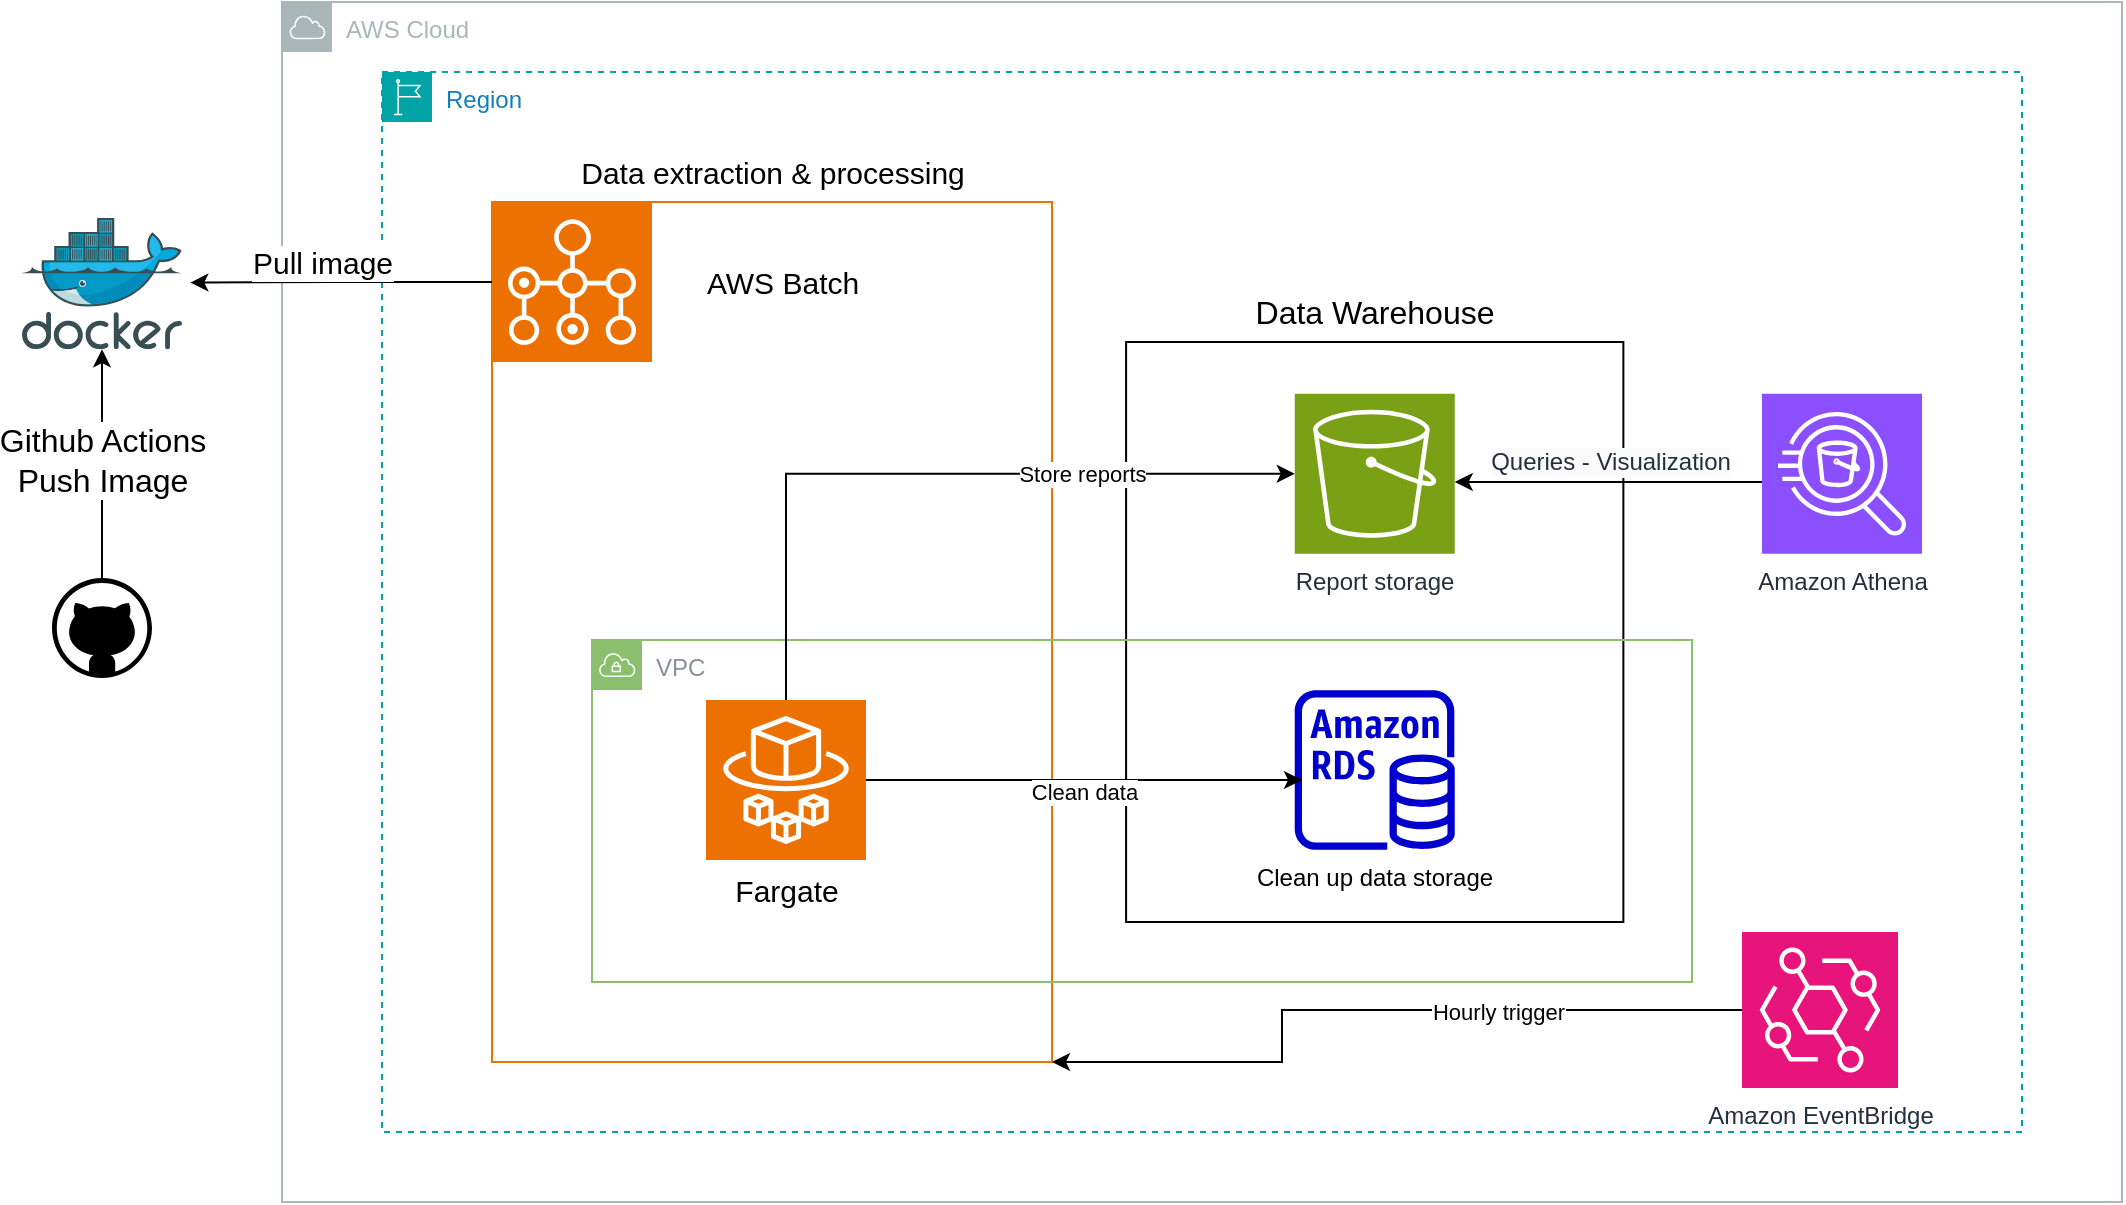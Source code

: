 <mxfile version="24.6.4" type="device">
  <diagram name="Page-1" id="6_RK-AoRErWeFUXENhGw">
    <mxGraphModel dx="1793" dy="1025" grid="1" gridSize="10" guides="1" tooltips="1" connect="1" arrows="1" fold="1" page="1" pageScale="1" pageWidth="827" pageHeight="1169" math="0" shadow="0">
      <root>
        <mxCell id="0" />
        <mxCell id="1" parent="0" />
        <mxCell id="bPfkYEKgIVxX1j5JqdTQ-112" value="" style="group" vertex="1" connectable="0" parent="1">
          <mxGeometry x="620" y="120" width="920" height="600" as="geometry" />
        </mxCell>
        <mxCell id="qjHLCUKm7EKhAjcKJFw4-11" value="AWS Cloud" style="sketch=0;outlineConnect=0;gradientColor=none;html=1;whiteSpace=wrap;fontSize=12;fontStyle=0;shape=mxgraph.aws4.group;grIcon=mxgraph.aws4.group_aws_cloud;strokeColor=#AAB7B8;fillColor=none;verticalAlign=top;align=left;spacingLeft=30;fontColor=#AAB7B8;dashed=0;" parent="bPfkYEKgIVxX1j5JqdTQ-112" vertex="1">
          <mxGeometry width="920" height="600" as="geometry" />
        </mxCell>
        <mxCell id="bPfkYEKgIVxX1j5JqdTQ-111" value="" style="group" vertex="1" connectable="0" parent="bPfkYEKgIVxX1j5JqdTQ-112">
          <mxGeometry x="50" y="35" width="820" height="530" as="geometry" />
        </mxCell>
        <mxCell id="qjHLCUKm7EKhAjcKJFw4-13" value="Region" style="points=[[0,0],[0.25,0],[0.5,0],[0.75,0],[1,0],[1,0.25],[1,0.5],[1,0.75],[1,1],[0.75,1],[0.5,1],[0.25,1],[0,1],[0,0.75],[0,0.5],[0,0.25]];outlineConnect=0;gradientColor=none;html=1;whiteSpace=wrap;fontSize=12;fontStyle=0;container=1;pointerEvents=0;collapsible=0;recursiveResize=0;shape=mxgraph.aws4.group;grIcon=mxgraph.aws4.group_region;strokeColor=#00A4A6;fillColor=none;verticalAlign=top;align=left;spacingLeft=30;fontColor=#147EBA;dashed=1;" parent="bPfkYEKgIVxX1j5JqdTQ-111" vertex="1">
          <mxGeometry width="820" height="530" as="geometry" />
        </mxCell>
        <mxCell id="qjHLCUKm7EKhAjcKJFw4-8" value="Amazon Athena" style="sketch=0;points=[[0,0,0],[0.25,0,0],[0.5,0,0],[0.75,0,0],[1,0,0],[0,1,0],[0.25,1,0],[0.5,1,0],[0.75,1,0],[1,1,0],[0,0.25,0],[0,0.5,0],[0,0.75,0],[1,0.25,0],[1,0.5,0],[1,0.75,0]];outlineConnect=0;fontColor=#232F3E;fillColor=#8C4FFF;strokeColor=#ffffff;dashed=0;verticalLabelPosition=bottom;verticalAlign=top;align=center;html=1;fontSize=12;fontStyle=0;aspect=fixed;shape=mxgraph.aws4.resourceIcon;resIcon=mxgraph.aws4.athena;container=0;" parent="qjHLCUKm7EKhAjcKJFw4-13" vertex="1">
          <mxGeometry x="690.002" y="160.88" width="80" height="80" as="geometry" />
        </mxCell>
        <mxCell id="bPfkYEKgIVxX1j5JqdTQ-105" value="" style="group" vertex="1" connectable="0" parent="bPfkYEKgIVxX1j5JqdTQ-111">
          <mxGeometry x="54.998" y="35" width="280.011" height="460" as="geometry" />
        </mxCell>
        <mxCell id="bPfkYEKgIVxX1j5JqdTQ-67" value="&lt;font style=&quot;font-size: 15px;&quot;&gt;Data extraction &amp;amp; processing&lt;/font&gt;" style="text;html=1;align=center;verticalAlign=middle;resizable=0;points=[];autosize=1;strokeColor=none;fillColor=none;" vertex="1" parent="bPfkYEKgIVxX1j5JqdTQ-105">
          <mxGeometry x="30.005" width="220" height="30" as="geometry" />
        </mxCell>
        <mxCell id="bPfkYEKgIVxX1j5JqdTQ-106" value="" style="group" vertex="1" connectable="0" parent="bPfkYEKgIVxX1j5JqdTQ-105">
          <mxGeometry y="30" width="280.011" height="430" as="geometry" />
        </mxCell>
        <mxCell id="bPfkYEKgIVxX1j5JqdTQ-63" value="" style="rounded=0;whiteSpace=wrap;html=1;strokeColor=#ED7100;" vertex="1" parent="bPfkYEKgIVxX1j5JqdTQ-106">
          <mxGeometry x="0.001" y="-0.001" width="280.01" height="430" as="geometry" />
        </mxCell>
        <mxCell id="bPfkYEKgIVxX1j5JqdTQ-60" value="&lt;font style=&quot;font-size: 15px;&quot;&gt;AWS Batch&lt;/font&gt;" style="text;html=1;align=center;verticalAlign=middle;resizable=0;points=[];autosize=1;strokeColor=none;fillColor=none;" vertex="1" parent="bPfkYEKgIVxX1j5JqdTQ-106">
          <mxGeometry x="95.003" y="25.002" width="100" height="30" as="geometry" />
        </mxCell>
        <mxCell id="bPfkYEKgIVxX1j5JqdTQ-58" value="" style="sketch=0;points=[[0,0,0],[0.25,0,0],[0.5,0,0],[0.75,0,0],[1,0,0],[0,1,0],[0.25,1,0],[0.5,1,0],[0.75,1,0],[1,1,0],[0,0.25,0],[0,0.5,0],[0,0.75,0],[1,0.25,0],[1,0.5,0],[1,0.75,0]];outlineConnect=0;fontColor=#232F3E;fillColor=#ED7100;strokeColor=#ffffff;dashed=0;verticalLabelPosition=bottom;verticalAlign=top;align=center;html=1;fontSize=12;fontStyle=0;aspect=fixed;shape=mxgraph.aws4.resourceIcon;resIcon=mxgraph.aws4.batch;" vertex="1" parent="bPfkYEKgIVxX1j5JqdTQ-106">
          <mxGeometry x="0.003" y="0.002" width="80" height="80" as="geometry" />
        </mxCell>
        <mxCell id="bPfkYEKgIVxX1j5JqdTQ-95" value="" style="group" vertex="1" connectable="0" parent="bPfkYEKgIVxX1j5JqdTQ-106">
          <mxGeometry x="107.006" y="248.998" width="80" height="110.004" as="geometry" />
        </mxCell>
        <mxCell id="bPfkYEKgIVxX1j5JqdTQ-59" value="" style="sketch=0;points=[[0,0,0],[0.25,0,0],[0.5,0,0],[0.75,0,0],[1,0,0],[0,1,0],[0.25,1,0],[0.5,1,0],[0.75,1,0],[1,1,0],[0,0.25,0],[0,0.5,0],[0,0.75,0],[1,0.25,0],[1,0.5,0],[1,0.75,0]];outlineConnect=0;fontColor=#232F3E;fillColor=#ED7100;strokeColor=#ffffff;dashed=0;verticalLabelPosition=bottom;verticalAlign=top;align=center;html=1;fontSize=12;fontStyle=0;aspect=fixed;shape=mxgraph.aws4.resourceIcon;resIcon=mxgraph.aws4.fargate;" vertex="1" parent="bPfkYEKgIVxX1j5JqdTQ-95">
          <mxGeometry width="80" height="80" as="geometry" />
        </mxCell>
        <mxCell id="bPfkYEKgIVxX1j5JqdTQ-61" value="&lt;font style=&quot;font-size: 15px;&quot;&gt;Fargate&lt;/font&gt;" style="text;html=1;align=center;verticalAlign=middle;resizable=0;points=[];autosize=1;strokeColor=none;fillColor=none;" vertex="1" parent="bPfkYEKgIVxX1j5JqdTQ-95">
          <mxGeometry y="80.004" width="80" height="30" as="geometry" />
        </mxCell>
        <mxCell id="bPfkYEKgIVxX1j5JqdTQ-104" value="" style="group" vertex="1" connectable="0" parent="bPfkYEKgIVxX1j5JqdTQ-111">
          <mxGeometry x="372.057" y="105.0" width="282.95" height="379.0" as="geometry" />
        </mxCell>
        <mxCell id="bPfkYEKgIVxX1j5JqdTQ-103" value="" style="group" vertex="1" connectable="0" parent="bPfkYEKgIVxX1j5JqdTQ-104">
          <mxGeometry width="282.95" height="379.0" as="geometry" />
        </mxCell>
        <mxCell id="qjHLCUKm7EKhAjcKJFw4-83" value="" style="whiteSpace=wrap;html=1;container=0;" parent="bPfkYEKgIVxX1j5JqdTQ-103" vertex="1">
          <mxGeometry y="30.0" width="248.63" height="290" as="geometry" />
        </mxCell>
        <mxCell id="qjHLCUKm7EKhAjcKJFw4-84" value="&lt;font style=&quot;font-size: 16px;&quot;&gt;Data Warehouse&lt;/font&gt;" style="text;html=1;align=center;verticalAlign=middle;resizable=0;points=[];autosize=1;strokeColor=none;fillColor=none;container=0;" parent="bPfkYEKgIVxX1j5JqdTQ-103" vertex="1">
          <mxGeometry x="54.315" width="140" height="30" as="geometry" />
        </mxCell>
        <mxCell id="bPfkYEKgIVxX1j5JqdTQ-81" value="VPC" style="sketch=0;outlineConnect=0;gradientColor=none;html=1;whiteSpace=wrap;fontSize=12;fontStyle=0;shape=mxgraph.aws4.group;grIcon=mxgraph.aws4.group_vpc;strokeColor=#8BBF6D;fillColor=none;verticalAlign=top;align=left;spacingLeft=30;fontColor=#879196;dashed=0;container=1;" vertex="1" parent="bPfkYEKgIVxX1j5JqdTQ-103">
          <mxGeometry x="-267.05" y="179" width="550" height="171" as="geometry" />
        </mxCell>
        <mxCell id="bPfkYEKgIVxX1j5JqdTQ-121" style="edgeStyle=orthogonalEdgeStyle;rounded=0;orthogonalLoop=1;jettySize=auto;html=1;entryX=1;entryY=0.5;entryDx=0;entryDy=0;entryPerimeter=0;" edge="1" parent="bPfkYEKgIVxX1j5JqdTQ-103">
          <mxGeometry relative="1" as="geometry">
            <mxPoint x="317.945" y="100.0" as="sourcePoint" />
            <mxPoint x="164.315" y="100.0" as="targetPoint" />
          </mxGeometry>
        </mxCell>
        <mxCell id="bPfkYEKgIVxX1j5JqdTQ-122" value="&lt;span style=&quot;color: rgb(35, 47, 62); font-size: 12px; background-color: rgb(251, 251, 251);&quot;&gt;Queries - Visualization&lt;/span&gt;" style="edgeLabel;html=1;align=center;verticalAlign=middle;resizable=0;points=[];" vertex="1" connectable="0" parent="bPfkYEKgIVxX1j5JqdTQ-121">
          <mxGeometry x="-0.472" y="-2" relative="1" as="geometry">
            <mxPoint x="-36" y="-8" as="offset" />
          </mxGeometry>
        </mxCell>
        <mxCell id="bPfkYEKgIVxX1j5JqdTQ-98" value="" style="group" vertex="1" connectable="0" parent="bPfkYEKgIVxX1j5JqdTQ-104">
          <mxGeometry x="84.315" y="55.88" width="80" height="228.12" as="geometry" />
        </mxCell>
        <mxCell id="qjHLCUKm7EKhAjcKJFw4-10" value="Report storage" style="sketch=0;points=[[0,0,0],[0.25,0,0],[0.5,0,0],[0.75,0,0],[1,0,0],[0,1,0],[0.25,1,0],[0.5,1,0],[0.75,1,0],[1,1,0],[0,0.25,0],[0,0.5,0],[0,0.75,0],[1,0.25,0],[1,0.5,0],[1,0.75,0]];outlineConnect=0;fontColor=#232F3E;fillColor=#7AA116;strokeColor=#ffffff;dashed=0;verticalLabelPosition=bottom;verticalAlign=top;align=center;html=1;fontSize=12;fontStyle=0;aspect=fixed;shape=mxgraph.aws4.resourceIcon;resIcon=mxgraph.aws4.s3;container=0;" parent="bPfkYEKgIVxX1j5JqdTQ-98" vertex="1">
          <mxGeometry width="80" height="80" as="geometry" />
        </mxCell>
        <mxCell id="qjHLCUKm7EKhAjcKJFw4-2" value="Clean up data storage" style="sketch=0;outlineConnect=0;fillColor=#0000CC;strokeColor=#6c8ebf;dashed=0;verticalLabelPosition=bottom;verticalAlign=top;align=center;html=1;fontSize=12;fontStyle=0;aspect=fixed;pointerEvents=1;shape=mxgraph.aws4.rds_instance;fillStyle=auto;container=0;" parent="bPfkYEKgIVxX1j5JqdTQ-98" vertex="1">
          <mxGeometry y="148.12" width="80" height="80" as="geometry" />
        </mxCell>
        <mxCell id="bPfkYEKgIVxX1j5JqdTQ-107" style="edgeStyle=orthogonalEdgeStyle;rounded=0;orthogonalLoop=1;jettySize=auto;html=1;" edge="1" parent="bPfkYEKgIVxX1j5JqdTQ-111" source="bPfkYEKgIVxX1j5JqdTQ-59">
          <mxGeometry relative="1" as="geometry">
            <mxPoint x="460" y="354" as="targetPoint" />
          </mxGeometry>
        </mxCell>
        <mxCell id="bPfkYEKgIVxX1j5JqdTQ-120" value="Clean data" style="edgeLabel;html=1;align=center;verticalAlign=middle;resizable=0;points=[];" vertex="1" connectable="0" parent="bPfkYEKgIVxX1j5JqdTQ-107">
          <mxGeometry x="0.001" y="-5" relative="1" as="geometry">
            <mxPoint as="offset" />
          </mxGeometry>
        </mxCell>
        <mxCell id="bPfkYEKgIVxX1j5JqdTQ-109" style="edgeStyle=orthogonalEdgeStyle;rounded=0;orthogonalLoop=1;jettySize=auto;html=1;exitX=0.5;exitY=0;exitDx=0;exitDy=0;exitPerimeter=0;entryX=0;entryY=0.5;entryDx=0;entryDy=0;entryPerimeter=0;" edge="1" parent="bPfkYEKgIVxX1j5JqdTQ-111" source="bPfkYEKgIVxX1j5JqdTQ-59" target="qjHLCUKm7EKhAjcKJFw4-10">
          <mxGeometry relative="1" as="geometry" />
        </mxCell>
        <mxCell id="bPfkYEKgIVxX1j5JqdTQ-119" value="Store reports" style="edgeLabel;html=1;align=center;verticalAlign=middle;resizable=0;points=[];" vertex="1" connectable="0" parent="bPfkYEKgIVxX1j5JqdTQ-109">
          <mxGeometry x="0.418" relative="1" as="geometry">
            <mxPoint as="offset" />
          </mxGeometry>
        </mxCell>
        <mxCell id="bPfkYEKgIVxX1j5JqdTQ-115" value="Amazon EventBridge" style="sketch=0;points=[[0,0,0],[0.25,0,0],[0.5,0,0],[0.75,0,0],[1,0,0],[0,1,0],[0.25,1,0],[0.5,1,0],[0.75,1,0],[1,1,0],[0,0.25,0],[0,0.5,0],[0,0.75,0],[1,0.25,0],[1,0.5,0],[1,0.75,0]];outlineConnect=0;fontColor=#232F3E;fillColor=#E7157B;strokeColor=#ffffff;dashed=0;verticalLabelPosition=bottom;verticalAlign=top;align=center;html=1;fontSize=12;fontStyle=0;aspect=fixed;shape=mxgraph.aws4.resourceIcon;resIcon=mxgraph.aws4.eventbridge;" vertex="1" parent="bPfkYEKgIVxX1j5JqdTQ-112">
          <mxGeometry x="730" y="465" width="78" height="78" as="geometry" />
        </mxCell>
        <mxCell id="bPfkYEKgIVxX1j5JqdTQ-123" style="edgeStyle=orthogonalEdgeStyle;rounded=0;orthogonalLoop=1;jettySize=auto;html=1;entryX=1;entryY=1;entryDx=0;entryDy=0;" edge="1" parent="bPfkYEKgIVxX1j5JqdTQ-112" source="bPfkYEKgIVxX1j5JqdTQ-115" target="bPfkYEKgIVxX1j5JqdTQ-63">
          <mxGeometry relative="1" as="geometry">
            <Array as="points">
              <mxPoint x="500" y="504" />
              <mxPoint x="500" y="530" />
            </Array>
          </mxGeometry>
        </mxCell>
        <mxCell id="bPfkYEKgIVxX1j5JqdTQ-124" value="Hourly trigger" style="edgeLabel;html=1;align=center;verticalAlign=middle;resizable=0;points=[];" vertex="1" connectable="0" parent="bPfkYEKgIVxX1j5JqdTQ-123">
          <mxGeometry x="-0.341" y="1" relative="1" as="geometry">
            <mxPoint as="offset" />
          </mxGeometry>
        </mxCell>
        <mxCell id="bPfkYEKgIVxX1j5JqdTQ-116" style="edgeStyle=orthogonalEdgeStyle;rounded=0;orthogonalLoop=1;jettySize=auto;html=1;entryX=1.052;entryY=0.492;entryDx=0;entryDy=0;entryPerimeter=0;" edge="1" parent="1" source="bPfkYEKgIVxX1j5JqdTQ-58" target="qjHLCUKm7EKhAjcKJFw4-5">
          <mxGeometry relative="1" as="geometry" />
        </mxCell>
        <mxCell id="bPfkYEKgIVxX1j5JqdTQ-118" value="Pull image" style="edgeLabel;html=1;align=center;verticalAlign=middle;resizable=0;points=[];fontSize=15;" vertex="1" connectable="0" parent="bPfkYEKgIVxX1j5JqdTQ-116">
          <mxGeometry x="0.721" relative="1" as="geometry">
            <mxPoint x="44" y="-11" as="offset" />
          </mxGeometry>
        </mxCell>
        <mxCell id="qjHLCUKm7EKhAjcKJFw4-5" value="" style="image;sketch=0;aspect=fixed;html=1;points=[];align=center;fontSize=12;image=img/lib/mscae/Docker.svg;" parent="1" vertex="1">
          <mxGeometry x="490" y="228" width="80" height="65.6" as="geometry" />
        </mxCell>
        <mxCell id="qjHLCUKm7EKhAjcKJFw4-107" value="" style="verticalLabelPosition=bottom;html=1;verticalAlign=top;align=center;strokeColor=none;fillColor=#000000;shape=mxgraph.azure.github_code;pointerEvents=1;" parent="1" vertex="1">
          <mxGeometry x="505" y="408" width="50" height="50" as="geometry" />
        </mxCell>
        <mxCell id="bPfkYEKgIVxX1j5JqdTQ-42" style="edgeStyle=orthogonalEdgeStyle;rounded=0;orthogonalLoop=1;jettySize=auto;html=1;" edge="1" parent="1" source="qjHLCUKm7EKhAjcKJFw4-107" target="qjHLCUKm7EKhAjcKJFw4-5">
          <mxGeometry relative="1" as="geometry" />
        </mxCell>
        <mxCell id="bPfkYEKgIVxX1j5JqdTQ-43" value="&lt;font style=&quot;font-size: 16px;&quot;&gt;Github Actions&lt;br&gt;Push Image&lt;/font&gt;" style="edgeLabel;html=1;align=center;verticalAlign=middle;resizable=0;points=[];" vertex="1" connectable="0" parent="bPfkYEKgIVxX1j5JqdTQ-42">
          <mxGeometry x="0.062" y="5" relative="1" as="geometry">
            <mxPoint x="5" y="1" as="offset" />
          </mxGeometry>
        </mxCell>
      </root>
    </mxGraphModel>
  </diagram>
</mxfile>
